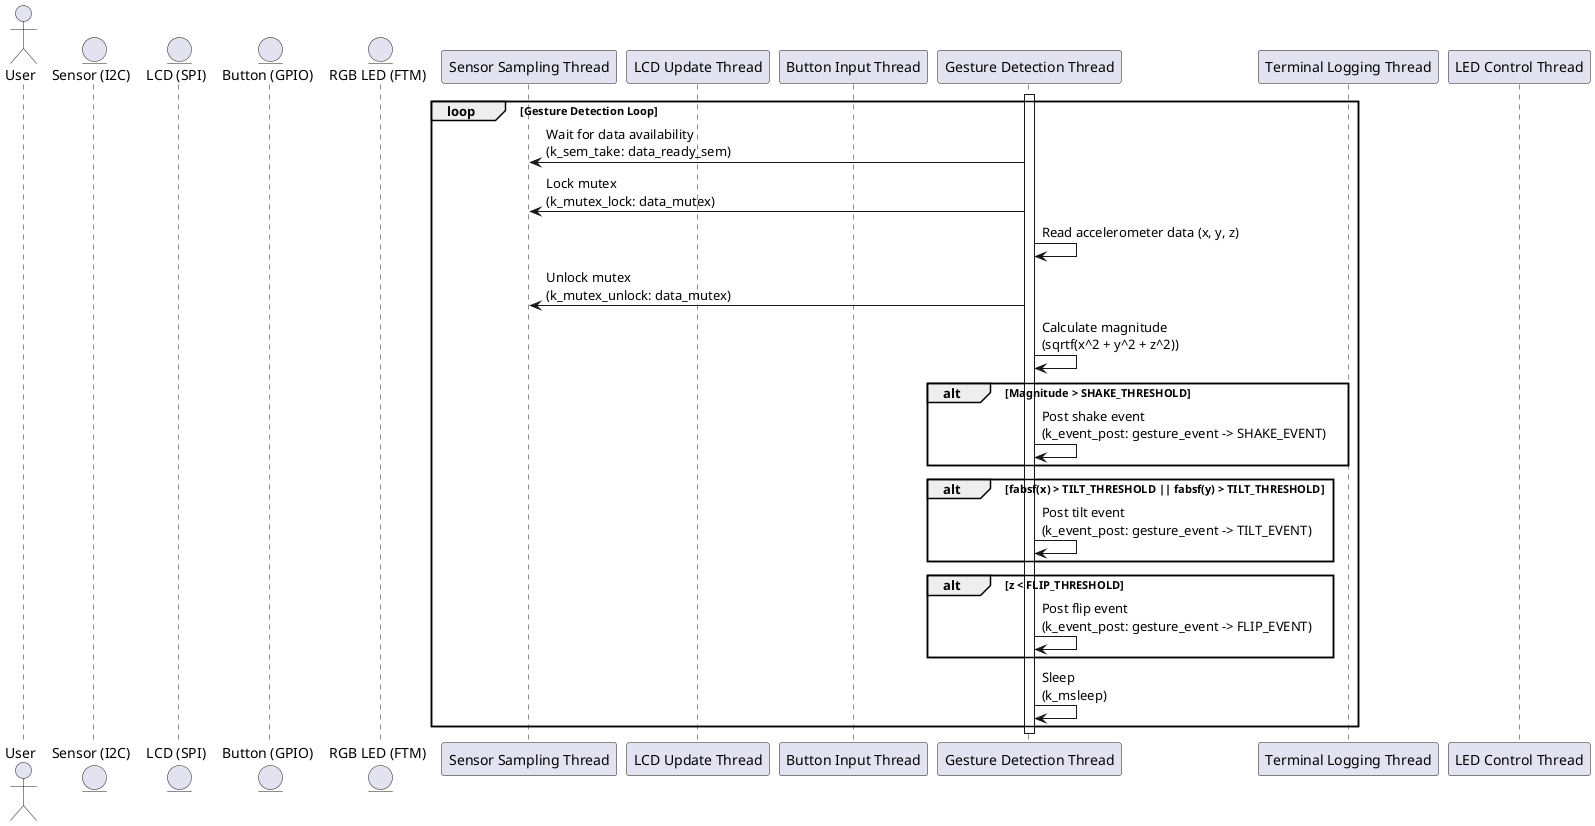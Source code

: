 @startuml
actor User as U
entity "Sensor (I2C)" as I2C
entity "LCD (SPI)" as LCD
entity "Button (GPIO)" as GPIO
entity "RGB LED (FTM)" as LED

participant "Sensor Sampling Thread" as SST
participant "LCD Update Thread" as LDT
participant "Button Input Thread" as BIT
participant "Gesture Detection Thread" as GDT
participant "Terminal Logging Thread" as TLT
participant "LED Control Thread" as LCT

activate GDT
loop Gesture Detection Loop
    GDT -> SST: Wait for data availability\n(k_sem_take: data_ready_sem)

    GDT -> SST: Lock mutex\n(k_mutex_lock: data_mutex)
    GDT -> GDT: Read accelerometer data (x, y, z)
    GDT -> SST: Unlock mutex\n(k_mutex_unlock: data_mutex)

    GDT -> GDT: Calculate magnitude\n(sqrtf(x^2 + y^2 + z^2))

    alt Magnitude > SHAKE_THRESHOLD
        GDT -> GDT: Post shake event\n(k_event_post: gesture_event -> SHAKE_EVENT)
    end

    alt fabsf(x) > TILT_THRESHOLD || fabsf(y) > TILT_THRESHOLD
        GDT -> GDT: Post tilt event\n(k_event_post: gesture_event -> TILT_EVENT)
    end

    alt z < FLIP_THRESHOLD
        GDT -> GDT: Post flip event\n(k_event_post: gesture_event -> FLIP_EVENT)
    end

    GDT -> GDT: Sleep\n(k_msleep)
end
deactivate GDT

@enduml
